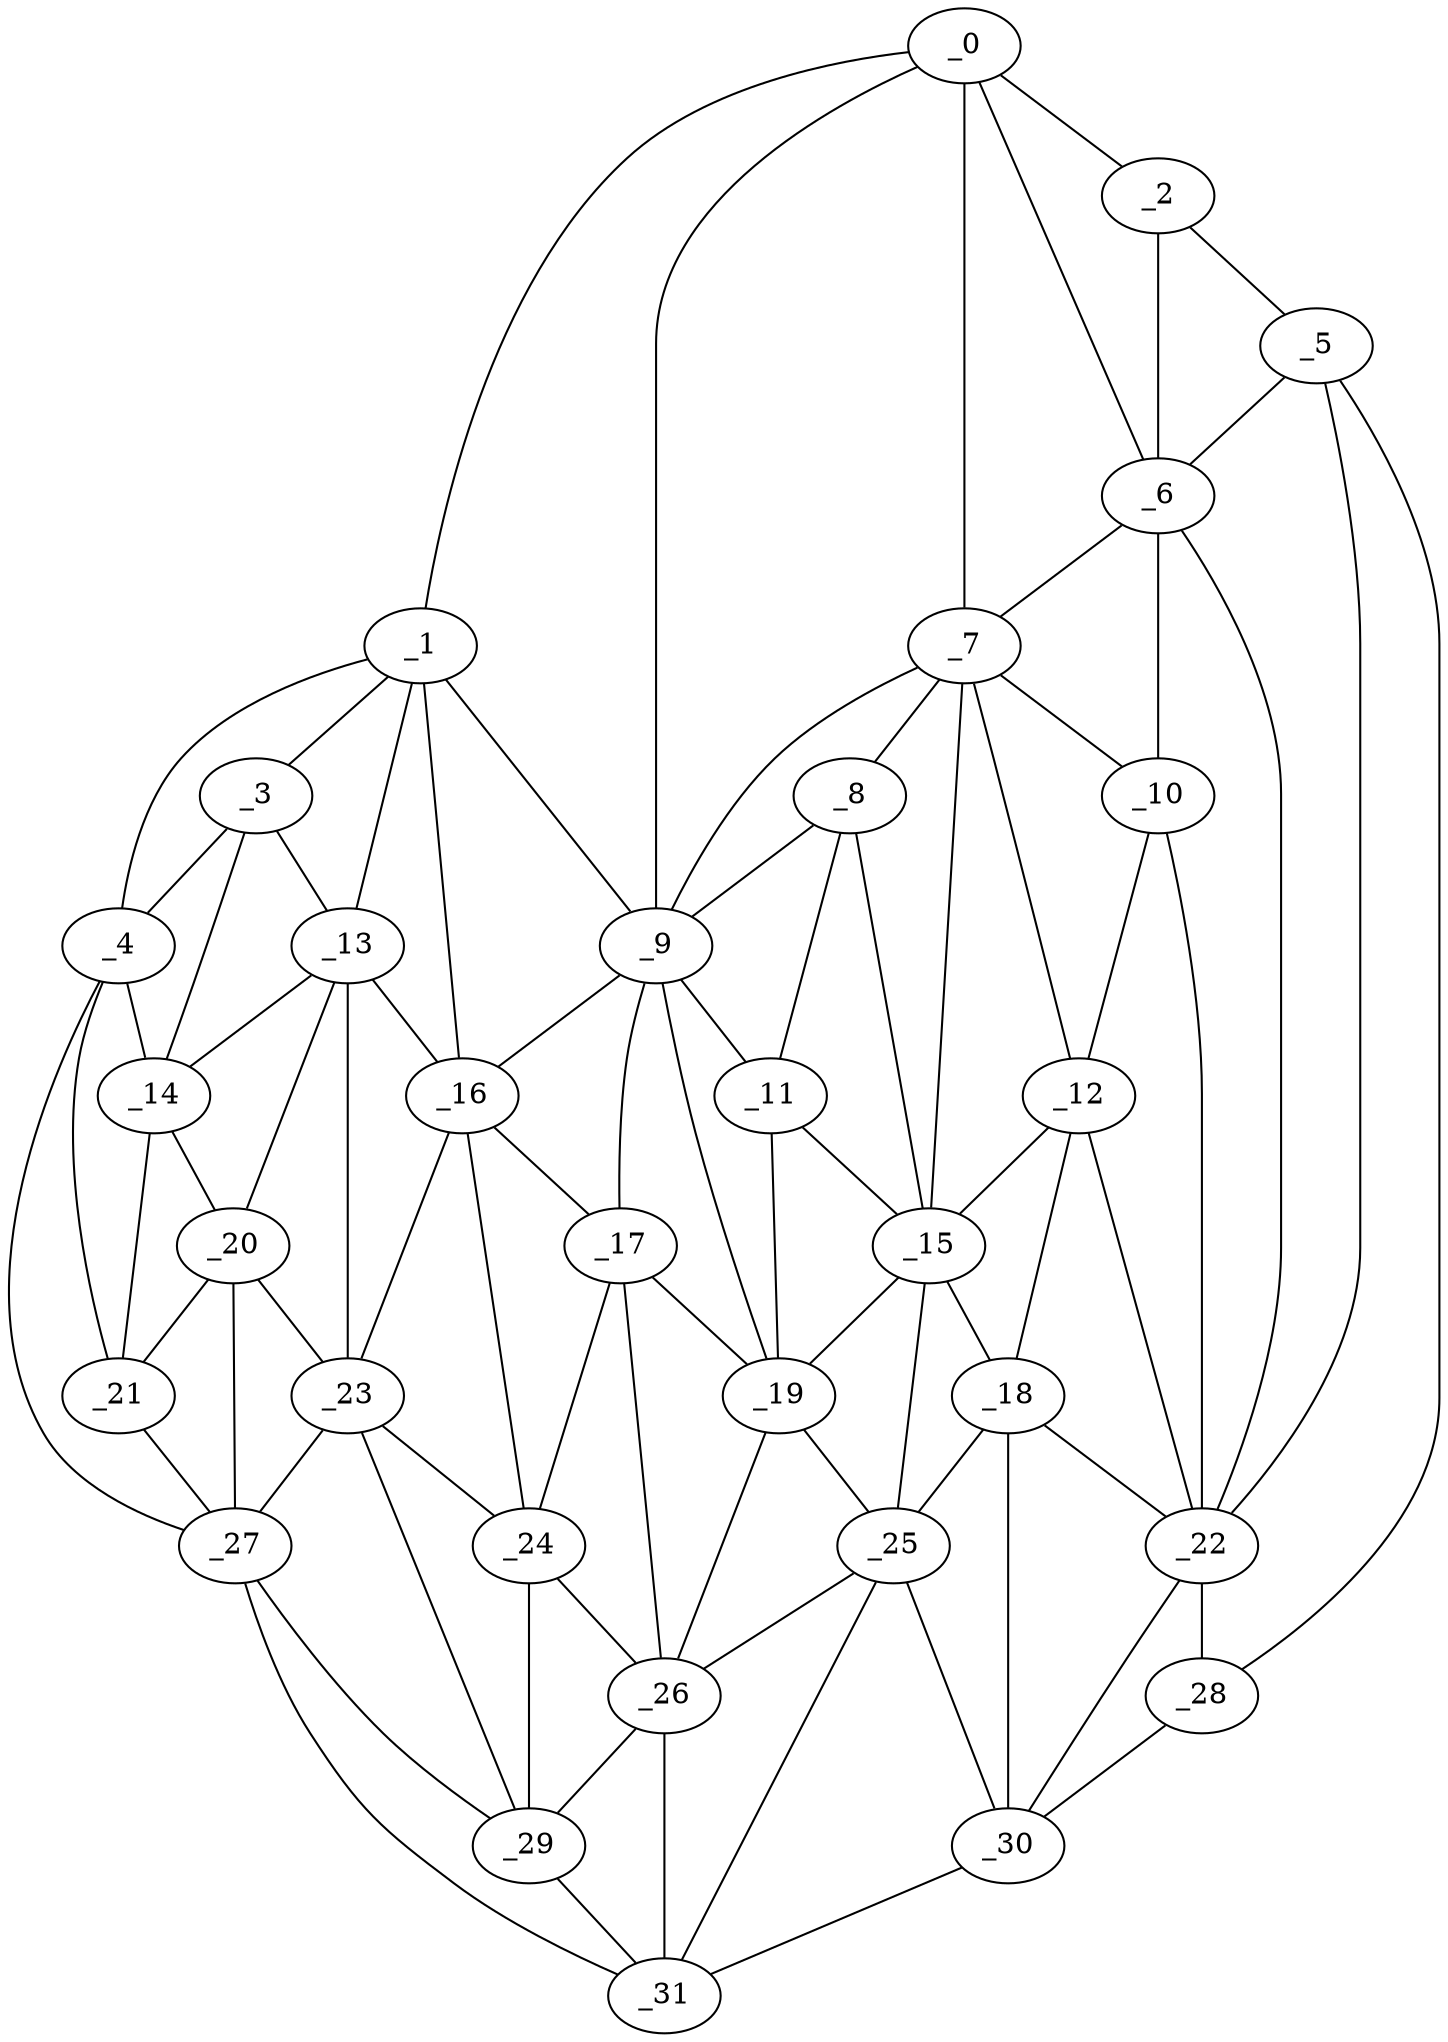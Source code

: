 graph "obj62__190.gxl" {
	_0	 [x=37,
		y=8];
	_1	 [x=44,
		y=95];
	_0 -- _1	 [valence=1];
	_2	 [x=49,
		y=4];
	_0 -- _2	 [valence=1];
	_6	 [x=63,
		y=13];
	_0 -- _6	 [valence=2];
	_7	 [x=64,
		y=38];
	_0 -- _7	 [valence=1];
	_9	 [x=66,
		y=56];
	_0 -- _9	 [valence=2];
	_3	 [x=49,
		y=105];
	_1 -- _3	 [valence=2];
	_4	 [x=50,
		y=122];
	_1 -- _4	 [valence=1];
	_1 -- _9	 [valence=2];
	_13	 [x=71,
		y=90];
	_1 -- _13	 [valence=1];
	_16	 [x=72,
		y=77];
	_1 -- _16	 [valence=1];
	_5	 [x=63,
		y=5];
	_2 -- _5	 [valence=1];
	_2 -- _6	 [valence=2];
	_3 -- _4	 [valence=1];
	_3 -- _13	 [valence=2];
	_14	 [x=71,
		y=101];
	_3 -- _14	 [valence=1];
	_4 -- _14	 [valence=1];
	_21	 [x=81,
		y=105];
	_4 -- _21	 [valence=2];
	_27	 [x=89,
		y=121];
	_4 -- _27	 [valence=1];
	_5 -- _6	 [valence=2];
	_22	 [x=83,
		y=15];
	_5 -- _22	 [valence=1];
	_28	 [x=93,
		y=15];
	_5 -- _28	 [valence=1];
	_6 -- _7	 [valence=2];
	_10	 [x=68,
		y=21];
	_6 -- _10	 [valence=2];
	_6 -- _22	 [valence=2];
	_8	 [x=66,
		y=45];
	_7 -- _8	 [valence=1];
	_7 -- _9	 [valence=2];
	_7 -- _10	 [valence=1];
	_12	 [x=71,
		y=31];
	_7 -- _12	 [valence=2];
	_15	 [x=72,
		y=43];
	_7 -- _15	 [valence=2];
	_8 -- _9	 [valence=1];
	_11	 [x=70,
		y=48];
	_8 -- _11	 [valence=2];
	_8 -- _15	 [valence=2];
	_9 -- _11	 [valence=2];
	_9 -- _16	 [valence=2];
	_17	 [x=78,
		y=65];
	_9 -- _17	 [valence=2];
	_19	 [x=79,
		y=55];
	_9 -- _19	 [valence=1];
	_10 -- _12	 [valence=2];
	_10 -- _22	 [valence=1];
	_11 -- _15	 [valence=2];
	_11 -- _19	 [valence=2];
	_12 -- _15	 [valence=2];
	_18	 [x=79,
		y=36];
	_12 -- _18	 [valence=1];
	_12 -- _22	 [valence=2];
	_13 -- _14	 [valence=1];
	_13 -- _16	 [valence=1];
	_20	 [x=80,
		y=95];
	_13 -- _20	 [valence=2];
	_23	 [x=84,
		y=79];
	_13 -- _23	 [valence=1];
	_14 -- _20	 [valence=2];
	_14 -- _21	 [valence=2];
	_15 -- _18	 [valence=2];
	_15 -- _19	 [valence=2];
	_25	 [x=87,
		y=49];
	_15 -- _25	 [valence=1];
	_16 -- _17	 [valence=2];
	_16 -- _23	 [valence=2];
	_24	 [x=85,
		y=70];
	_16 -- _24	 [valence=2];
	_17 -- _19	 [valence=1];
	_17 -- _24	 [valence=2];
	_26	 [x=87,
		y=59];
	_17 -- _26	 [valence=2];
	_18 -- _22	 [valence=2];
	_18 -- _25	 [valence=2];
	_30	 [x=95,
		y=35];
	_18 -- _30	 [valence=2];
	_19 -- _25	 [valence=2];
	_19 -- _26	 [valence=2];
	_20 -- _21	 [valence=1];
	_20 -- _23	 [valence=2];
	_20 -- _27	 [valence=2];
	_21 -- _27	 [valence=1];
	_22 -- _28	 [valence=2];
	_22 -- _30	 [valence=1];
	_23 -- _24	 [valence=1];
	_23 -- _27	 [valence=2];
	_29	 [x=94,
		y=64];
	_23 -- _29	 [valence=2];
	_24 -- _26	 [valence=2];
	_24 -- _29	 [valence=2];
	_25 -- _26	 [valence=1];
	_25 -- _30	 [valence=2];
	_31	 [x=95,
		y=55];
	_25 -- _31	 [valence=2];
	_26 -- _29	 [valence=1];
	_26 -- _31	 [valence=2];
	_27 -- _29	 [valence=2];
	_27 -- _31	 [valence=1];
	_28 -- _30	 [valence=1];
	_29 -- _31	 [valence=2];
	_30 -- _31	 [valence=1];
}
